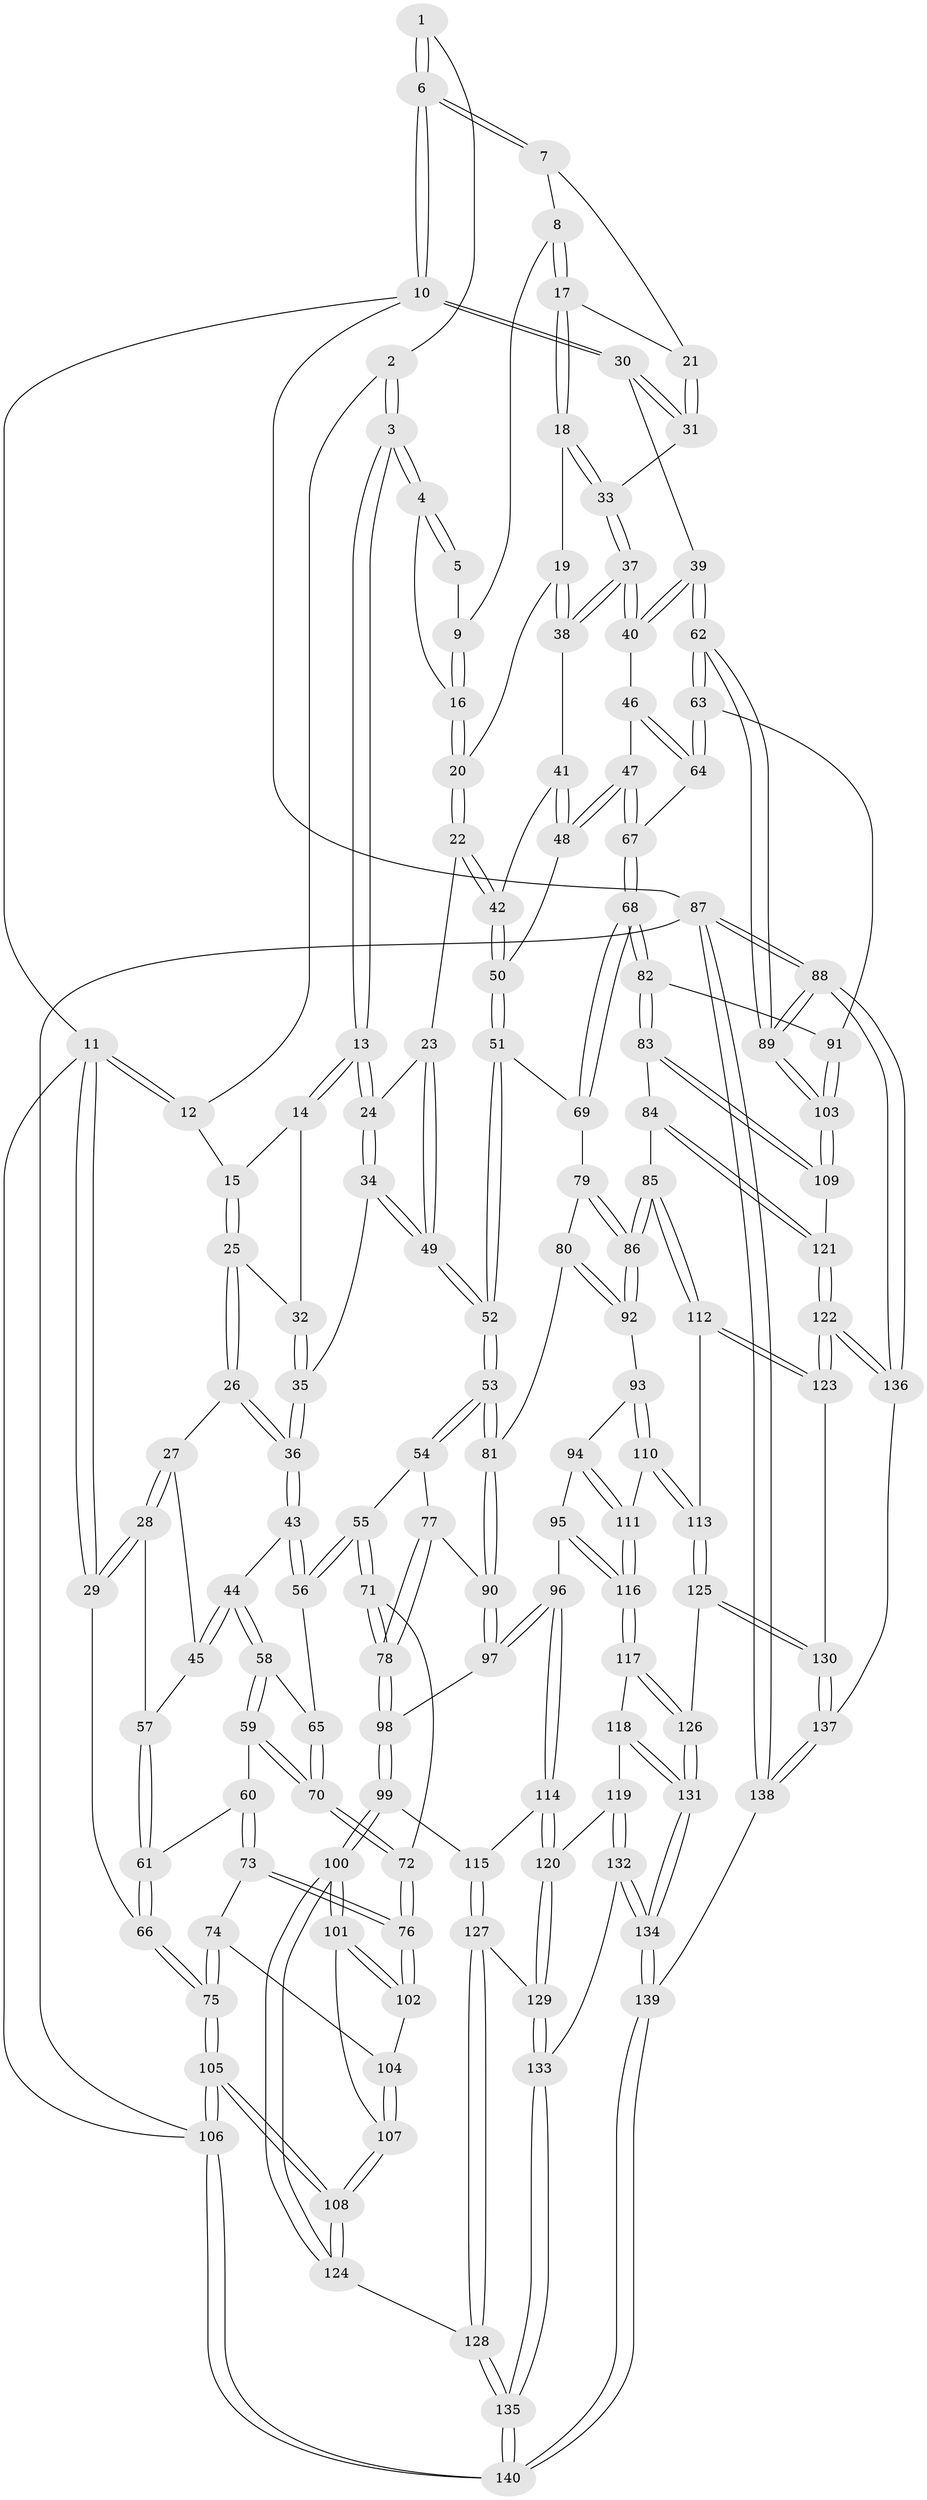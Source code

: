 // coarse degree distribution, {3: 0.10714285714285714, 4: 0.25, 6: 0.15476190476190477, 2: 0.03571428571428571, 5: 0.44047619047619047, 8: 0.011904761904761904}
// Generated by graph-tools (version 1.1) at 2025/06/03/04/25 22:06:44]
// undirected, 140 vertices, 347 edges
graph export_dot {
graph [start="1"]
  node [color=gray90,style=filled];
  1 [pos="+0.7676271783936858+0"];
  2 [pos="+0.4577998578574145+0"];
  3 [pos="+0.5109743533491578+0.034445047568493634"];
  4 [pos="+0.5635181928916041+0.055659522613413115"];
  5 [pos="+0.7252903128293076+0"];
  6 [pos="+1+0"];
  7 [pos="+0.9402643831053946+0"];
  8 [pos="+0.7194376681539274+0.05320117627368326"];
  9 [pos="+0.7171352876293255+0.051885123050802215"];
  10 [pos="+1+0"];
  11 [pos="+0+0"];
  12 [pos="+0.20540453462927513+0"];
  13 [pos="+0.460743759179122+0.1681261427614635"];
  14 [pos="+0.32156708110624+0.1304133226987084"];
  15 [pos="+0.22727936589243794+0.04325474073160568"];
  16 [pos="+0.6447702554488163+0.0926188750584655"];
  17 [pos="+0.8083112176504644+0.12485872709039558"];
  18 [pos="+0.7503438403698758+0.22244390362529237"];
  19 [pos="+0.744829122108519+0.22525493412763256"];
  20 [pos="+0.68273330160933+0.22900361431936866"];
  21 [pos="+0.8827768189728048+0.09456033355904947"];
  22 [pos="+0.6184123081829788+0.282998158511187"];
  23 [pos="+0.5795945027305235+0.27230910656553503"];
  24 [pos="+0.4635552195809977+0.18497299559468408"];
  25 [pos="+0.15322870009072895+0.1963881585249026"];
  26 [pos="+0.13953251614147044+0.21424980745805386"];
  27 [pos="+0.13372724894727128+0.21762598509545847"];
  28 [pos="+0+0.11566470852440815"];
  29 [pos="+0+0.09091260369873712"];
  30 [pos="+1+0.28508041388020866"];
  31 [pos="+0.9197509325313171+0.17875531274545742"];
  32 [pos="+0.2961697976684442+0.2064454303673995"];
  33 [pos="+0.8795681904149135+0.26593833986832427"];
  34 [pos="+0.3575323385328693+0.31609758761545614"];
  35 [pos="+0.33916720637971737+0.31762730840703307"];
  36 [pos="+0.3336200248057799+0.3199688120336899"];
  37 [pos="+0.8987457176871814+0.3092440356323632"];
  38 [pos="+0.7778893072336093+0.32200994531460014"];
  39 [pos="+1+0.33895907575644807"];
  40 [pos="+0.9303560616191358+0.3555390296445789"];
  41 [pos="+0.7772077582260943+0.3417806445250597"];
  42 [pos="+0.6365972670132611+0.36275679472096545"];
  43 [pos="+0.28386278330328596+0.37511910930510634"];
  44 [pos="+0.1942445842774252+0.4041898122383449"];
  45 [pos="+0.13021980648556902+0.3654222719045171"];
  46 [pos="+0.893791614122797+0.3950175938970333"];
  47 [pos="+0.8339183084704617+0.4408659607287639"];
  48 [pos="+0.8138793269541326+0.43009546197421933"];
  49 [pos="+0.4426573841073847+0.4051976953844944"];
  50 [pos="+0.6398223490704119+0.4217187665352458"];
  51 [pos="+0.6203515445815333+0.4571558399017224"];
  52 [pos="+0.4724335311305672+0.5008652219927989"];
  53 [pos="+0.46276294853830463+0.5173206544124247"];
  54 [pos="+0.3842460895995736+0.5153250627736988"];
  55 [pos="+0.3435401971056526+0.5044443604936792"];
  56 [pos="+0.32192888546632986+0.4796492232637529"];
  57 [pos="+0.09745166450234331+0.38216689499064227"];
  58 [pos="+0.19514211822403615+0.425832161536967"];
  59 [pos="+0.08132355882405484+0.5095522651425375"];
  60 [pos="+0.01642546237256304+0.48439586228680215"];
  61 [pos="+0.008752809142706706+0.47668273934735933"];
  62 [pos="+1+0.6145942894584622"];
  63 [pos="+1+0.5816738248312426"];
  64 [pos="+1+0.5624586789832188"];
  65 [pos="+0.20274722382924446+0.4877286469671355"];
  66 [pos="+0+0.4678052988450268"];
  67 [pos="+0.8353923856576283+0.5074991924240159"];
  68 [pos="+0.7894471615481764+0.5870673194985714"];
  69 [pos="+0.6663733348973332+0.5359417109383346"];
  70 [pos="+0.18940168064327134+0.5659722772822136"];
  71 [pos="+0.20093262145632337+0.5971719829217476"];
  72 [pos="+0.20049084751472052+0.5971047423232977"];
  73 [pos="+0.04872900714902046+0.5999066283758983"];
  74 [pos="+0.0009192081974707356+0.6625740597659636"];
  75 [pos="+0+0.6625695049360518"];
  76 [pos="+0.17107635529321713+0.6296893716107153"];
  77 [pos="+0.31073304410235736+0.6109718082874076"];
  78 [pos="+0.27615416192500997+0.638589659966431"];
  79 [pos="+0.6363693420419543+0.5947444983002954"];
  80 [pos="+0.49300488706098833+0.5998775483587642"];
  81 [pos="+0.46944082523710945+0.5854935324037368"];
  82 [pos="+0.7972751833375364+0.6370377747835299"];
  83 [pos="+0.7930977009988954+0.6474249918015103"];
  84 [pos="+0.7413155107997824+0.7172997223023018"];
  85 [pos="+0.6652636509153681+0.7250670630722694"];
  86 [pos="+0.6379764042763734+0.70743895583327"];
  87 [pos="+1+1"];
  88 [pos="+1+1"];
  89 [pos="+1+0.8035854763031303"];
  90 [pos="+0.46636080479500747+0.5904461127774284"];
  91 [pos="+0.83344725404611+0.6396265835770002"];
  92 [pos="+0.5962663981248094+0.7030100292662899"];
  93 [pos="+0.563127933991382+0.7272824384123824"];
  94 [pos="+0.5136290068303936+0.7390658655428773"];
  95 [pos="+0.425317392998743+0.7276551262781367"];
  96 [pos="+0.4096994147716956+0.7152916656140296"];
  97 [pos="+0.4062559569801412+0.7072603075693875"];
  98 [pos="+0.3232906174815956+0.6950628751358978"];
  99 [pos="+0.2457744922320689+0.7888250342366334"];
  100 [pos="+0.17755141402511188+0.789667752456401"];
  101 [pos="+0.1603102798943394+0.7643862516654637"];
  102 [pos="+0.17101954804711725+0.6298442628003561"];
  103 [pos="+1+0.7964753242919514"];
  104 [pos="+0.03567273186604601+0.6894283211638986"];
  105 [pos="+0+1"];
  106 [pos="+0+1"];
  107 [pos="+0.06189562365971025+0.7546068863825142"];
  108 [pos="+0+0.9688178762895265"];
  109 [pos="+0.9551142378748322+0.8045371899392797"];
  110 [pos="+0.5436726680547102+0.8283640967487599"];
  111 [pos="+0.5220494612174182+0.8245281586703171"];
  112 [pos="+0.658350940400898+0.7457042870859436"];
  113 [pos="+0.5561994299864852+0.8367801678209758"];
  114 [pos="+0.367258514128286+0.8105121879310977"];
  115 [pos="+0.2820549819553973+0.8225761175650116"];
  116 [pos="+0.4757168835987697+0.8295609613301482"];
  117 [pos="+0.4660100491158391+0.8466527238745589"];
  118 [pos="+0.43038463852870995+0.886850503231361"];
  119 [pos="+0.422367684357262+0.8883969659235361"];
  120 [pos="+0.39474699925964757+0.8800589825809659"];
  121 [pos="+0.8107692177340747+0.8486329415897939"];
  122 [pos="+0.7976857588832759+0.8798723774472439"];
  123 [pos="+0.6561613741342418+0.8675658233994156"];
  124 [pos="+0.14443186762072308+0.8935298708560743"];
  125 [pos="+0.584830705075299+0.8926589872197711"];
  126 [pos="+0.5411446631045341+0.9146018636757033"];
  127 [pos="+0.2900931213310922+0.8644725685841766"];
  128 [pos="+0.20614246713304685+0.9563080274781205"];
  129 [pos="+0.3420875349382427+0.905394555227754"];
  130 [pos="+0.6148514499919735+0.9046597495110499"];
  131 [pos="+0.5008117889375312+0.9487479336825003"];
  132 [pos="+0.4090457961028997+0.9660746910022422"];
  133 [pos="+0.3283712085804217+0.9472700072244243"];
  134 [pos="+0.48414167201362107+1"];
  135 [pos="+0.25091010634248173+1"];
  136 [pos="+0.799074785563091+0.9237382816697077"];
  137 [pos="+0.709939553332718+1"];
  138 [pos="+0.7061684851562542+1"];
  139 [pos="+0.4857999531017676+1"];
  140 [pos="+0.266248238712987+1"];
  1 -- 2;
  1 -- 6;
  1 -- 6;
  2 -- 3;
  2 -- 3;
  2 -- 12;
  3 -- 4;
  3 -- 4;
  3 -- 13;
  3 -- 13;
  4 -- 5;
  4 -- 5;
  4 -- 16;
  5 -- 9;
  6 -- 7;
  6 -- 7;
  6 -- 10;
  6 -- 10;
  7 -- 8;
  7 -- 21;
  8 -- 9;
  8 -- 17;
  8 -- 17;
  9 -- 16;
  9 -- 16;
  10 -- 11;
  10 -- 30;
  10 -- 30;
  10 -- 87;
  11 -- 12;
  11 -- 12;
  11 -- 29;
  11 -- 29;
  11 -- 106;
  12 -- 15;
  13 -- 14;
  13 -- 14;
  13 -- 24;
  13 -- 24;
  14 -- 15;
  14 -- 32;
  15 -- 25;
  15 -- 25;
  16 -- 20;
  16 -- 20;
  17 -- 18;
  17 -- 18;
  17 -- 21;
  18 -- 19;
  18 -- 33;
  18 -- 33;
  19 -- 20;
  19 -- 38;
  19 -- 38;
  20 -- 22;
  20 -- 22;
  21 -- 31;
  21 -- 31;
  22 -- 23;
  22 -- 42;
  22 -- 42;
  23 -- 24;
  23 -- 49;
  23 -- 49;
  24 -- 34;
  24 -- 34;
  25 -- 26;
  25 -- 26;
  25 -- 32;
  26 -- 27;
  26 -- 36;
  26 -- 36;
  27 -- 28;
  27 -- 28;
  27 -- 45;
  28 -- 29;
  28 -- 29;
  28 -- 57;
  29 -- 66;
  30 -- 31;
  30 -- 31;
  30 -- 39;
  31 -- 33;
  32 -- 35;
  32 -- 35;
  33 -- 37;
  33 -- 37;
  34 -- 35;
  34 -- 49;
  34 -- 49;
  35 -- 36;
  35 -- 36;
  36 -- 43;
  36 -- 43;
  37 -- 38;
  37 -- 38;
  37 -- 40;
  37 -- 40;
  38 -- 41;
  39 -- 40;
  39 -- 40;
  39 -- 62;
  39 -- 62;
  40 -- 46;
  41 -- 42;
  41 -- 48;
  41 -- 48;
  42 -- 50;
  42 -- 50;
  43 -- 44;
  43 -- 56;
  43 -- 56;
  44 -- 45;
  44 -- 45;
  44 -- 58;
  44 -- 58;
  45 -- 57;
  46 -- 47;
  46 -- 64;
  46 -- 64;
  47 -- 48;
  47 -- 48;
  47 -- 67;
  47 -- 67;
  48 -- 50;
  49 -- 52;
  49 -- 52;
  50 -- 51;
  50 -- 51;
  51 -- 52;
  51 -- 52;
  51 -- 69;
  52 -- 53;
  52 -- 53;
  53 -- 54;
  53 -- 54;
  53 -- 81;
  53 -- 81;
  54 -- 55;
  54 -- 77;
  55 -- 56;
  55 -- 56;
  55 -- 71;
  55 -- 71;
  56 -- 65;
  57 -- 61;
  57 -- 61;
  58 -- 59;
  58 -- 59;
  58 -- 65;
  59 -- 60;
  59 -- 70;
  59 -- 70;
  60 -- 61;
  60 -- 73;
  60 -- 73;
  61 -- 66;
  61 -- 66;
  62 -- 63;
  62 -- 63;
  62 -- 89;
  62 -- 89;
  63 -- 64;
  63 -- 64;
  63 -- 91;
  64 -- 67;
  65 -- 70;
  65 -- 70;
  66 -- 75;
  66 -- 75;
  67 -- 68;
  67 -- 68;
  68 -- 69;
  68 -- 69;
  68 -- 82;
  68 -- 82;
  69 -- 79;
  70 -- 72;
  70 -- 72;
  71 -- 72;
  71 -- 78;
  71 -- 78;
  72 -- 76;
  72 -- 76;
  73 -- 74;
  73 -- 76;
  73 -- 76;
  74 -- 75;
  74 -- 75;
  74 -- 104;
  75 -- 105;
  75 -- 105;
  76 -- 102;
  76 -- 102;
  77 -- 78;
  77 -- 78;
  77 -- 90;
  78 -- 98;
  78 -- 98;
  79 -- 80;
  79 -- 86;
  79 -- 86;
  80 -- 81;
  80 -- 92;
  80 -- 92;
  81 -- 90;
  81 -- 90;
  82 -- 83;
  82 -- 83;
  82 -- 91;
  83 -- 84;
  83 -- 109;
  83 -- 109;
  84 -- 85;
  84 -- 121;
  84 -- 121;
  85 -- 86;
  85 -- 86;
  85 -- 112;
  85 -- 112;
  86 -- 92;
  86 -- 92;
  87 -- 88;
  87 -- 88;
  87 -- 138;
  87 -- 138;
  87 -- 106;
  88 -- 89;
  88 -- 89;
  88 -- 136;
  88 -- 136;
  89 -- 103;
  89 -- 103;
  90 -- 97;
  90 -- 97;
  91 -- 103;
  91 -- 103;
  92 -- 93;
  93 -- 94;
  93 -- 110;
  93 -- 110;
  94 -- 95;
  94 -- 111;
  94 -- 111;
  95 -- 96;
  95 -- 116;
  95 -- 116;
  96 -- 97;
  96 -- 97;
  96 -- 114;
  96 -- 114;
  97 -- 98;
  98 -- 99;
  98 -- 99;
  99 -- 100;
  99 -- 100;
  99 -- 115;
  100 -- 101;
  100 -- 101;
  100 -- 124;
  100 -- 124;
  101 -- 102;
  101 -- 102;
  101 -- 107;
  102 -- 104;
  103 -- 109;
  103 -- 109;
  104 -- 107;
  104 -- 107;
  105 -- 106;
  105 -- 106;
  105 -- 108;
  105 -- 108;
  106 -- 140;
  106 -- 140;
  107 -- 108;
  107 -- 108;
  108 -- 124;
  108 -- 124;
  109 -- 121;
  110 -- 111;
  110 -- 113;
  110 -- 113;
  111 -- 116;
  111 -- 116;
  112 -- 113;
  112 -- 123;
  112 -- 123;
  113 -- 125;
  113 -- 125;
  114 -- 115;
  114 -- 120;
  114 -- 120;
  115 -- 127;
  115 -- 127;
  116 -- 117;
  116 -- 117;
  117 -- 118;
  117 -- 126;
  117 -- 126;
  118 -- 119;
  118 -- 131;
  118 -- 131;
  119 -- 120;
  119 -- 132;
  119 -- 132;
  120 -- 129;
  120 -- 129;
  121 -- 122;
  121 -- 122;
  122 -- 123;
  122 -- 123;
  122 -- 136;
  122 -- 136;
  123 -- 130;
  124 -- 128;
  125 -- 126;
  125 -- 130;
  125 -- 130;
  126 -- 131;
  126 -- 131;
  127 -- 128;
  127 -- 128;
  127 -- 129;
  128 -- 135;
  128 -- 135;
  129 -- 133;
  129 -- 133;
  130 -- 137;
  130 -- 137;
  131 -- 134;
  131 -- 134;
  132 -- 133;
  132 -- 134;
  132 -- 134;
  133 -- 135;
  133 -- 135;
  134 -- 139;
  134 -- 139;
  135 -- 140;
  135 -- 140;
  136 -- 137;
  137 -- 138;
  137 -- 138;
  138 -- 139;
  139 -- 140;
  139 -- 140;
}
